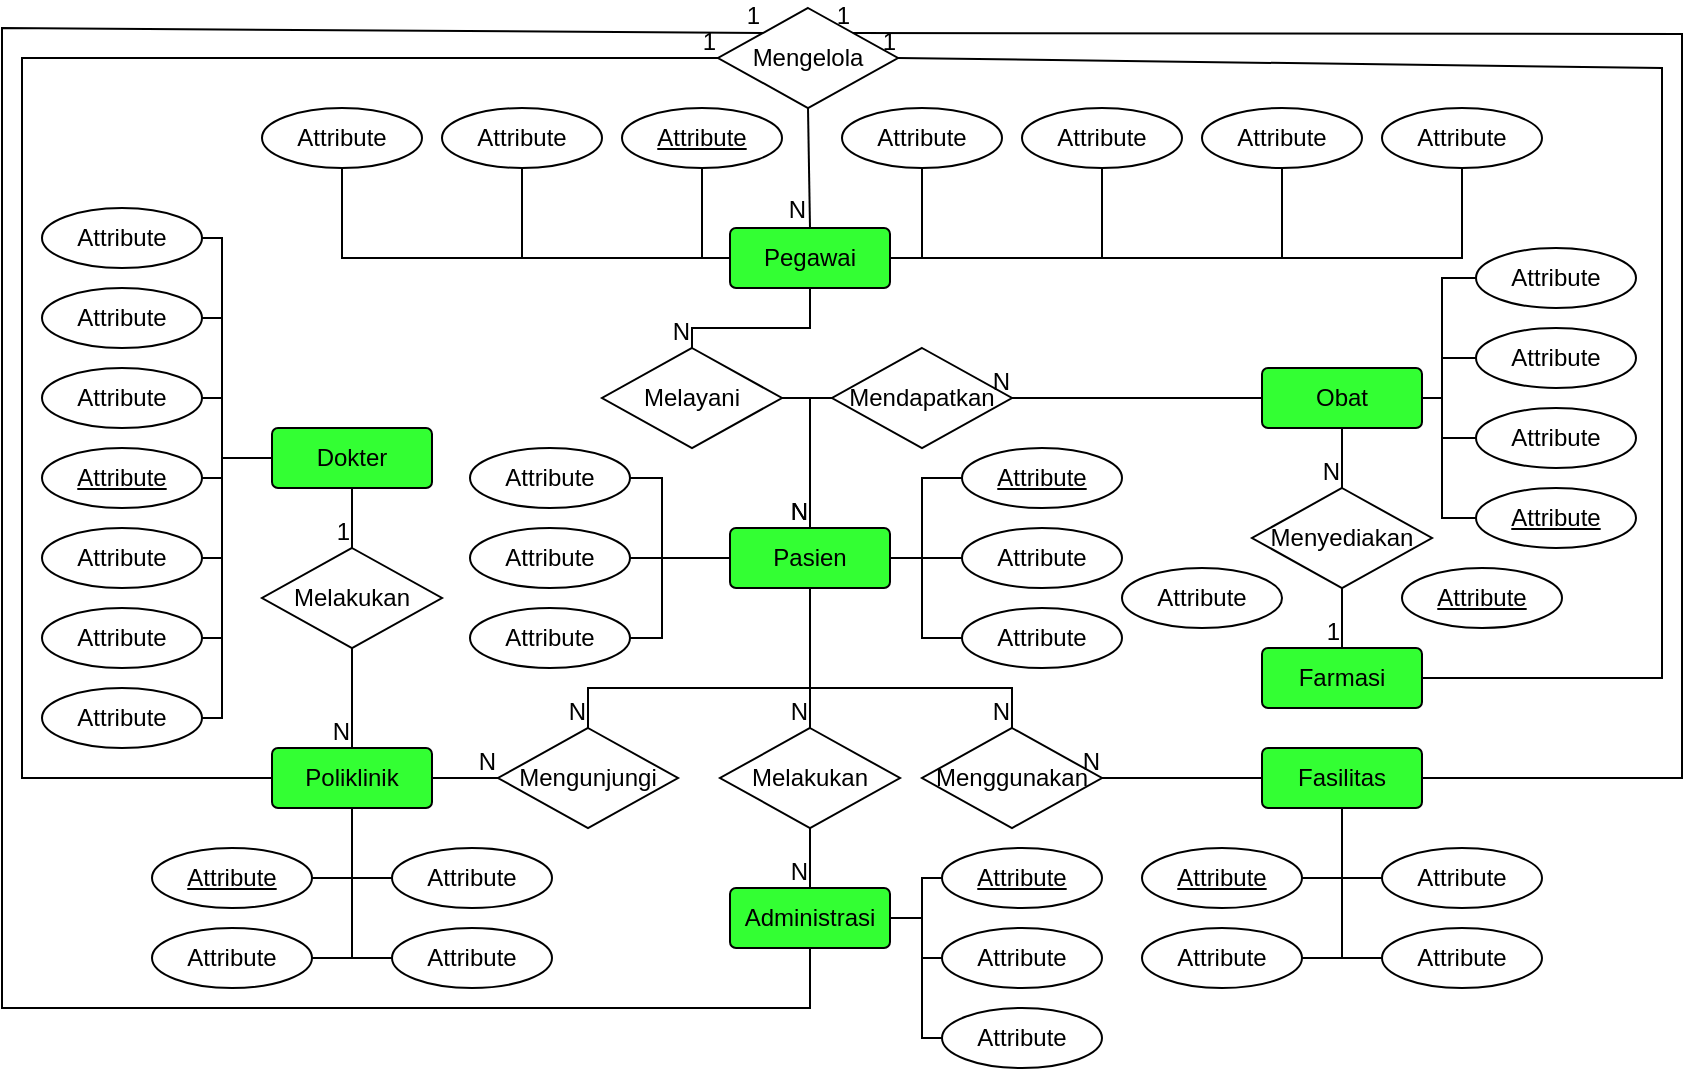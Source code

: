 <mxfile version="26.0.2">
  <diagram name="Halaman-1" id="hF6kQiKR3apISdms7EQg">
    <mxGraphModel dx="1216" dy="1708" grid="1" gridSize="10" guides="1" tooltips="1" connect="1" arrows="1" fold="1" page="1" pageScale="1" pageWidth="827" pageHeight="1169" math="0" shadow="0">
      <root>
        <mxCell id="0" />
        <mxCell id="1" parent="0" />
        <mxCell id="pL62GG7J2505InTliQbV-1" value="Pasien" style="rounded=1;arcSize=10;whiteSpace=wrap;html=1;align=center;fillColor=#33FF33;" parent="1" vertex="1">
          <mxGeometry x="374" y="-900" width="80" height="30" as="geometry" />
        </mxCell>
        <mxCell id="pL62GG7J2505InTliQbV-2" value="Administrasi" style="rounded=1;arcSize=10;whiteSpace=wrap;html=1;align=center;fillColor=#33FF33;" parent="1" vertex="1">
          <mxGeometry x="374" y="-720" width="80" height="30" as="geometry" />
        </mxCell>
        <mxCell id="pL62GG7J2505InTliQbV-3" value="Poliklinik" style="rounded=1;arcSize=10;whiteSpace=wrap;html=1;align=center;fillColor=#33FF33;" parent="1" vertex="1">
          <mxGeometry x="145" y="-790" width="80" height="30" as="geometry" />
        </mxCell>
        <mxCell id="pL62GG7J2505InTliQbV-4" value="Dokter" style="rounded=1;arcSize=10;whiteSpace=wrap;html=1;align=center;fillColor=#33FF33;" parent="1" vertex="1">
          <mxGeometry x="145" y="-950" width="80" height="30" as="geometry" />
        </mxCell>
        <mxCell id="pL62GG7J2505InTliQbV-5" value="Farmasi" style="rounded=1;arcSize=10;whiteSpace=wrap;html=1;align=center;fillColor=#33FF33;" parent="1" vertex="1">
          <mxGeometry x="640" y="-840" width="80" height="30" as="geometry" />
        </mxCell>
        <mxCell id="pL62GG7J2505InTliQbV-6" value="Obat" style="rounded=1;arcSize=10;whiteSpace=wrap;html=1;align=center;fillColor=#33FF33;" parent="1" vertex="1">
          <mxGeometry x="640" y="-980" width="80" height="30" as="geometry" />
        </mxCell>
        <mxCell id="pL62GG7J2505InTliQbV-7" value="Pegawai" style="rounded=1;arcSize=10;whiteSpace=wrap;html=1;align=center;fillColor=#33FF33;" parent="1" vertex="1">
          <mxGeometry x="374" y="-1050" width="80" height="30" as="geometry" />
        </mxCell>
        <mxCell id="pL62GG7J2505InTliQbV-8" value="Fasilitas" style="rounded=1;arcSize=10;whiteSpace=wrap;html=1;align=center;fillColor=#33FF33;" parent="1" vertex="1">
          <mxGeometry x="640" y="-790" width="80" height="30" as="geometry" />
        </mxCell>
        <mxCell id="8eHXAUedLKpR5EIVdrg8-1" value="Attribute" style="ellipse;whiteSpace=wrap;html=1;align=center;fontStyle=4;" vertex="1" parent="1">
          <mxGeometry x="490" y="-940" width="80" height="30" as="geometry" />
        </mxCell>
        <mxCell id="8eHXAUedLKpR5EIVdrg8-2" value="Attribute" style="ellipse;whiteSpace=wrap;html=1;align=center;" vertex="1" parent="1">
          <mxGeometry x="244" y="-900" width="80" height="30" as="geometry" />
        </mxCell>
        <mxCell id="8eHXAUedLKpR5EIVdrg8-3" value="Attribute" style="ellipse;whiteSpace=wrap;html=1;align=center;" vertex="1" parent="1">
          <mxGeometry x="244" y="-940" width="80" height="30" as="geometry" />
        </mxCell>
        <mxCell id="8eHXAUedLKpR5EIVdrg8-4" value="Attribute" style="ellipse;whiteSpace=wrap;html=1;align=center;" vertex="1" parent="1">
          <mxGeometry x="244" y="-860" width="80" height="30" as="geometry" />
        </mxCell>
        <mxCell id="8eHXAUedLKpR5EIVdrg8-5" value="Attribute" style="ellipse;whiteSpace=wrap;html=1;align=center;" vertex="1" parent="1">
          <mxGeometry x="490" y="-860" width="80" height="30" as="geometry" />
        </mxCell>
        <mxCell id="8eHXAUedLKpR5EIVdrg8-14" value="Melakukan" style="shape=rhombus;perimeter=rhombusPerimeter;whiteSpace=wrap;html=1;align=center;" vertex="1" parent="1">
          <mxGeometry x="369" y="-800" width="90" height="50" as="geometry" />
        </mxCell>
        <mxCell id="8eHXAUedLKpR5EIVdrg8-17" value="" style="endArrow=none;html=1;rounded=0;entryX=0.5;entryY=0;entryDx=0;entryDy=0;exitX=0.5;exitY=1;exitDx=0;exitDy=0;" edge="1" parent="1" source="pL62GG7J2505InTliQbV-1" target="8eHXAUedLKpR5EIVdrg8-14">
          <mxGeometry relative="1" as="geometry">
            <mxPoint x="254" y="-780" as="sourcePoint" />
            <mxPoint x="414" y="-780" as="targetPoint" />
          </mxGeometry>
        </mxCell>
        <mxCell id="8eHXAUedLKpR5EIVdrg8-18" value="N" style="resizable=0;html=1;whiteSpace=wrap;align=right;verticalAlign=bottom;" connectable="0" vertex="1" parent="8eHXAUedLKpR5EIVdrg8-17">
          <mxGeometry x="1" relative="1" as="geometry" />
        </mxCell>
        <mxCell id="8eHXAUedLKpR5EIVdrg8-19" value="" style="endArrow=none;html=1;rounded=0;entryX=0.5;entryY=0;entryDx=0;entryDy=0;exitX=0.5;exitY=1;exitDx=0;exitDy=0;" edge="1" parent="1" source="8eHXAUedLKpR5EIVdrg8-14" target="pL62GG7J2505InTliQbV-2">
          <mxGeometry relative="1" as="geometry">
            <mxPoint x="440" y="-740" as="sourcePoint" />
            <mxPoint x="414" y="-710" as="targetPoint" />
          </mxGeometry>
        </mxCell>
        <mxCell id="8eHXAUedLKpR5EIVdrg8-20" value="N" style="resizable=0;html=1;whiteSpace=wrap;align=right;verticalAlign=bottom;" connectable="0" vertex="1" parent="8eHXAUedLKpR5EIVdrg8-19">
          <mxGeometry x="1" relative="1" as="geometry" />
        </mxCell>
        <mxCell id="8eHXAUedLKpR5EIVdrg8-21" value="Attribute" style="ellipse;whiteSpace=wrap;html=1;align=center;fontStyle=4;" vertex="1" parent="1">
          <mxGeometry x="480" y="-740" width="80" height="30" as="geometry" />
        </mxCell>
        <mxCell id="8eHXAUedLKpR5EIVdrg8-22" value="Attribute" style="ellipse;whiteSpace=wrap;html=1;align=center;" vertex="1" parent="1">
          <mxGeometry x="480" y="-700" width="80" height="30" as="geometry" />
        </mxCell>
        <mxCell id="8eHXAUedLKpR5EIVdrg8-23" value="Attribute" style="ellipse;whiteSpace=wrap;html=1;align=center;" vertex="1" parent="1">
          <mxGeometry x="480" y="-660" width="80" height="30" as="geometry" />
        </mxCell>
        <mxCell id="8eHXAUedLKpR5EIVdrg8-24" value="" style="endArrow=none;html=1;rounded=0;exitX=1;exitY=0.5;exitDx=0;exitDy=0;entryX=0;entryY=0.5;entryDx=0;entryDy=0;" edge="1" parent="1" source="pL62GG7J2505InTliQbV-2" target="8eHXAUedLKpR5EIVdrg8-22">
          <mxGeometry relative="1" as="geometry">
            <mxPoint x="454" y="-700" as="sourcePoint" />
            <mxPoint x="470" y="-705" as="targetPoint" />
            <Array as="points">
              <mxPoint x="470" y="-705" />
              <mxPoint x="470" y="-685" />
            </Array>
          </mxGeometry>
        </mxCell>
        <mxCell id="8eHXAUedLKpR5EIVdrg8-27" value="Mendapatkan" style="shape=rhombus;perimeter=rhombusPerimeter;whiteSpace=wrap;html=1;align=center;" vertex="1" parent="1">
          <mxGeometry x="425" y="-990" width="90" height="50" as="geometry" />
        </mxCell>
        <mxCell id="8eHXAUedLKpR5EIVdrg8-30" value="Menyediakan" style="shape=rhombus;perimeter=rhombusPerimeter;whiteSpace=wrap;html=1;align=center;" vertex="1" parent="1">
          <mxGeometry x="635" y="-920" width="90" height="50" as="geometry" />
        </mxCell>
        <mxCell id="8eHXAUedLKpR5EIVdrg8-31" value="" style="endArrow=none;html=1;rounded=0;exitX=0;exitY=0.5;exitDx=0;exitDy=0;entryX=0.5;entryY=0;entryDx=0;entryDy=0;" edge="1" parent="1" source="8eHXAUedLKpR5EIVdrg8-27" target="pL62GG7J2505InTliQbV-1">
          <mxGeometry relative="1" as="geometry">
            <mxPoint x="565" y="-830" as="sourcePoint" />
            <mxPoint x="631" y="-990" as="targetPoint" />
            <Array as="points">
              <mxPoint x="414" y="-965" />
            </Array>
          </mxGeometry>
        </mxCell>
        <mxCell id="8eHXAUedLKpR5EIVdrg8-32" value="N" style="resizable=0;html=1;whiteSpace=wrap;align=right;verticalAlign=bottom;" connectable="0" vertex="1" parent="8eHXAUedLKpR5EIVdrg8-31">
          <mxGeometry x="1" relative="1" as="geometry" />
        </mxCell>
        <mxCell id="8eHXAUedLKpR5EIVdrg8-33" value="" style="endArrow=none;html=1;rounded=0;entryX=1;entryY=0.5;entryDx=0;entryDy=0;exitX=0;exitY=0.5;exitDx=0;exitDy=0;" edge="1" parent="1" source="pL62GG7J2505InTliQbV-6" target="8eHXAUedLKpR5EIVdrg8-27">
          <mxGeometry relative="1" as="geometry">
            <mxPoint x="575" y="-820" as="sourcePoint" />
            <mxPoint x="575" y="-780" as="targetPoint" />
          </mxGeometry>
        </mxCell>
        <mxCell id="8eHXAUedLKpR5EIVdrg8-34" value="N" style="resizable=0;html=1;whiteSpace=wrap;align=right;verticalAlign=bottom;" connectable="0" vertex="1" parent="8eHXAUedLKpR5EIVdrg8-33">
          <mxGeometry x="1" relative="1" as="geometry" />
        </mxCell>
        <mxCell id="8eHXAUedLKpR5EIVdrg8-37" value="" style="endArrow=none;html=1;rounded=0;exitX=0.5;exitY=1;exitDx=0;exitDy=0;entryX=0.5;entryY=0;entryDx=0;entryDy=0;" edge="1" parent="1" source="pL62GG7J2505InTliQbV-6" target="8eHXAUedLKpR5EIVdrg8-30">
          <mxGeometry relative="1" as="geometry">
            <mxPoint x="575" y="-1040" as="sourcePoint" />
            <mxPoint x="631" y="-1040" as="targetPoint" />
          </mxGeometry>
        </mxCell>
        <mxCell id="8eHXAUedLKpR5EIVdrg8-38" value="N" style="resizable=0;html=1;whiteSpace=wrap;align=right;verticalAlign=bottom;" connectable="0" vertex="1" parent="8eHXAUedLKpR5EIVdrg8-37">
          <mxGeometry x="1" relative="1" as="geometry" />
        </mxCell>
        <mxCell id="8eHXAUedLKpR5EIVdrg8-39" value="Menggunakan" style="shape=rhombus;perimeter=rhombusPerimeter;whiteSpace=wrap;html=1;align=center;" vertex="1" parent="1">
          <mxGeometry x="470" y="-800" width="90" height="50" as="geometry" />
        </mxCell>
        <mxCell id="8eHXAUedLKpR5EIVdrg8-40" value="Mengunjungi" style="shape=rhombus;perimeter=rhombusPerimeter;whiteSpace=wrap;html=1;align=center;" vertex="1" parent="1">
          <mxGeometry x="258" y="-800" width="90" height="50" as="geometry" />
        </mxCell>
        <mxCell id="8eHXAUedLKpR5EIVdrg8-41" value="" style="endArrow=none;html=1;rounded=0;entryX=0.5;entryY=0;entryDx=0;entryDy=0;exitX=0.5;exitY=1;exitDx=0;exitDy=0;" edge="1" parent="1" source="pL62GG7J2505InTliQbV-1" target="8eHXAUedLKpR5EIVdrg8-40">
          <mxGeometry relative="1" as="geometry">
            <mxPoint x="424" y="-860" as="sourcePoint" />
            <mxPoint x="424" y="-820" as="targetPoint" />
            <Array as="points">
              <mxPoint x="414" y="-820" />
              <mxPoint x="303" y="-820" />
            </Array>
          </mxGeometry>
        </mxCell>
        <mxCell id="8eHXAUedLKpR5EIVdrg8-42" value="N" style="resizable=0;html=1;whiteSpace=wrap;align=right;verticalAlign=bottom;" connectable="0" vertex="1" parent="8eHXAUedLKpR5EIVdrg8-41">
          <mxGeometry x="1" relative="1" as="geometry" />
        </mxCell>
        <mxCell id="8eHXAUedLKpR5EIVdrg8-43" value="" style="endArrow=none;html=1;rounded=0;entryX=0.5;entryY=0;entryDx=0;entryDy=0;exitX=0.5;exitY=1;exitDx=0;exitDy=0;" edge="1" parent="1" source="pL62GG7J2505InTliQbV-1" target="8eHXAUedLKpR5EIVdrg8-39">
          <mxGeometry relative="1" as="geometry">
            <mxPoint x="434" y="-850" as="sourcePoint" />
            <mxPoint x="434" y="-810" as="targetPoint" />
            <Array as="points">
              <mxPoint x="414" y="-820" />
              <mxPoint x="515" y="-820" />
            </Array>
          </mxGeometry>
        </mxCell>
        <mxCell id="8eHXAUedLKpR5EIVdrg8-44" value="N" style="resizable=0;html=1;whiteSpace=wrap;align=right;verticalAlign=bottom;" connectable="0" vertex="1" parent="8eHXAUedLKpR5EIVdrg8-43">
          <mxGeometry x="1" relative="1" as="geometry" />
        </mxCell>
        <mxCell id="8eHXAUedLKpR5EIVdrg8-45" value="" style="endArrow=none;html=1;rounded=0;exitX=1;exitY=0.5;exitDx=0;exitDy=0;entryX=0;entryY=0.5;entryDx=0;entryDy=0;" edge="1" parent="1" source="pL62GG7J2505InTliQbV-3" target="8eHXAUedLKpR5EIVdrg8-40">
          <mxGeometry relative="1" as="geometry">
            <mxPoint x="439" y="-810" as="sourcePoint" />
            <mxPoint x="245" y="-750" as="targetPoint" />
          </mxGeometry>
        </mxCell>
        <mxCell id="8eHXAUedLKpR5EIVdrg8-46" value="N" style="resizable=0;html=1;whiteSpace=wrap;align=right;verticalAlign=bottom;" connectable="0" vertex="1" parent="8eHXAUedLKpR5EIVdrg8-45">
          <mxGeometry x="1" relative="1" as="geometry" />
        </mxCell>
        <mxCell id="8eHXAUedLKpR5EIVdrg8-47" value="" style="endArrow=none;html=1;rounded=0;entryX=1;entryY=0.5;entryDx=0;entryDy=0;exitX=0;exitY=0.5;exitDx=0;exitDy=0;" edge="1" parent="1" source="pL62GG7J2505InTliQbV-8" target="8eHXAUedLKpR5EIVdrg8-39">
          <mxGeometry relative="1" as="geometry">
            <mxPoint x="575" y="-760" as="sourcePoint" />
            <mxPoint x="645" y="-750" as="targetPoint" />
          </mxGeometry>
        </mxCell>
        <mxCell id="8eHXAUedLKpR5EIVdrg8-48" value="N" style="resizable=0;html=1;whiteSpace=wrap;align=right;verticalAlign=bottom;" connectable="0" vertex="1" parent="8eHXAUedLKpR5EIVdrg8-47">
          <mxGeometry x="1" relative="1" as="geometry" />
        </mxCell>
        <mxCell id="8eHXAUedLKpR5EIVdrg8-49" value="Melakukan" style="shape=rhombus;perimeter=rhombusPerimeter;whiteSpace=wrap;html=1;align=center;" vertex="1" parent="1">
          <mxGeometry x="140" y="-890" width="90" height="50" as="geometry" />
        </mxCell>
        <mxCell id="8eHXAUedLKpR5EIVdrg8-50" value="" style="endArrow=none;html=1;rounded=0;exitX=0.5;exitY=1;exitDx=0;exitDy=0;entryX=0.5;entryY=0;entryDx=0;entryDy=0;" edge="1" parent="1" source="8eHXAUedLKpR5EIVdrg8-49" target="pL62GG7J2505InTliQbV-3">
          <mxGeometry relative="1" as="geometry">
            <mxPoint x="240" y="-795" as="sourcePoint" />
            <mxPoint x="273" y="-795" as="targetPoint" />
          </mxGeometry>
        </mxCell>
        <mxCell id="8eHXAUedLKpR5EIVdrg8-51" value="N" style="resizable=0;html=1;whiteSpace=wrap;align=right;verticalAlign=bottom;" connectable="0" vertex="1" parent="8eHXAUedLKpR5EIVdrg8-50">
          <mxGeometry x="1" relative="1" as="geometry" />
        </mxCell>
        <mxCell id="8eHXAUedLKpR5EIVdrg8-52" value="" style="endArrow=none;html=1;rounded=0;exitX=0.5;exitY=1;exitDx=0;exitDy=0;entryX=0.5;entryY=0;entryDx=0;entryDy=0;" edge="1" parent="1" source="pL62GG7J2505InTliQbV-4" target="8eHXAUedLKpR5EIVdrg8-49">
          <mxGeometry relative="1" as="geometry">
            <mxPoint x="360" y="-830" as="sourcePoint" />
            <mxPoint x="520" y="-830" as="targetPoint" />
          </mxGeometry>
        </mxCell>
        <mxCell id="8eHXAUedLKpR5EIVdrg8-53" value="1" style="resizable=0;html=1;whiteSpace=wrap;align=right;verticalAlign=bottom;" connectable="0" vertex="1" parent="8eHXAUedLKpR5EIVdrg8-52">
          <mxGeometry x="1" relative="1" as="geometry" />
        </mxCell>
        <mxCell id="8eHXAUedLKpR5EIVdrg8-54" value="" style="endArrow=none;html=1;rounded=0;exitX=0.5;exitY=1;exitDx=0;exitDy=0;entryX=0.5;entryY=0;entryDx=0;entryDy=0;" edge="1" parent="1" source="8eHXAUedLKpR5EIVdrg8-30" target="pL62GG7J2505InTliQbV-5">
          <mxGeometry relative="1" as="geometry">
            <mxPoint x="341" y="-880" as="sourcePoint" />
            <mxPoint x="341" y="-850" as="targetPoint" />
          </mxGeometry>
        </mxCell>
        <mxCell id="8eHXAUedLKpR5EIVdrg8-55" value="1" style="resizable=0;html=1;whiteSpace=wrap;align=right;verticalAlign=bottom;" connectable="0" vertex="1" parent="8eHXAUedLKpR5EIVdrg8-54">
          <mxGeometry x="1" relative="1" as="geometry" />
        </mxCell>
        <mxCell id="8eHXAUedLKpR5EIVdrg8-56" value="Melayani" style="shape=rhombus;perimeter=rhombusPerimeter;whiteSpace=wrap;html=1;align=center;" vertex="1" parent="1">
          <mxGeometry x="310" y="-990" width="90" height="50" as="geometry" />
        </mxCell>
        <mxCell id="8eHXAUedLKpR5EIVdrg8-57" value="Mengelola" style="shape=rhombus;perimeter=rhombusPerimeter;whiteSpace=wrap;html=1;align=center;" vertex="1" parent="1">
          <mxGeometry x="368" y="-1160" width="90" height="50" as="geometry" />
        </mxCell>
        <mxCell id="8eHXAUedLKpR5EIVdrg8-63" value="" style="endArrow=none;html=1;rounded=0;exitX=1;exitY=0.5;exitDx=0;exitDy=0;entryX=0.5;entryY=0;entryDx=0;entryDy=0;" edge="1" parent="1" source="8eHXAUedLKpR5EIVdrg8-56" target="pL62GG7J2505InTliQbV-1">
          <mxGeometry relative="1" as="geometry">
            <mxPoint x="543" y="-952" as="sourcePoint" />
            <mxPoint x="464" y="-890" as="targetPoint" />
            <Array as="points">
              <mxPoint x="414" y="-965" />
              <mxPoint x="414" y="-920" />
            </Array>
          </mxGeometry>
        </mxCell>
        <mxCell id="8eHXAUedLKpR5EIVdrg8-64" value="N" style="resizable=0;html=1;whiteSpace=wrap;align=right;verticalAlign=bottom;" connectable="0" vertex="1" parent="8eHXAUedLKpR5EIVdrg8-63">
          <mxGeometry x="1" relative="1" as="geometry" />
        </mxCell>
        <mxCell id="8eHXAUedLKpR5EIVdrg8-65" value="" style="endArrow=none;html=1;rounded=0;exitX=0.5;exitY=1;exitDx=0;exitDy=0;entryX=0.5;entryY=0;entryDx=0;entryDy=0;" edge="1" parent="1" source="pL62GG7J2505InTliQbV-7" target="8eHXAUedLKpR5EIVdrg8-56">
          <mxGeometry relative="1" as="geometry">
            <mxPoint x="553" y="-942" as="sourcePoint" />
            <mxPoint x="474" y="-880" as="targetPoint" />
            <Array as="points">
              <mxPoint x="414" y="-1000" />
              <mxPoint x="355" y="-1000" />
            </Array>
          </mxGeometry>
        </mxCell>
        <mxCell id="8eHXAUedLKpR5EIVdrg8-66" value="N" style="resizable=0;html=1;whiteSpace=wrap;align=right;verticalAlign=bottom;" connectable="0" vertex="1" parent="8eHXAUedLKpR5EIVdrg8-65">
          <mxGeometry x="1" relative="1" as="geometry" />
        </mxCell>
        <mxCell id="8eHXAUedLKpR5EIVdrg8-67" value="" style="endArrow=none;html=1;rounded=0;entryX=0;entryY=0.5;entryDx=0;entryDy=0;exitX=0;exitY=0.5;exitDx=0;exitDy=0;" edge="1" parent="1" source="pL62GG7J2505InTliQbV-3" target="8eHXAUedLKpR5EIVdrg8-57">
          <mxGeometry relative="1" as="geometry">
            <mxPoint x="140" y="-740" as="sourcePoint" />
            <mxPoint x="510" y="-1070" as="targetPoint" />
            <Array as="points">
              <mxPoint x="20" y="-775" />
              <mxPoint x="20" y="-1135" />
            </Array>
          </mxGeometry>
        </mxCell>
        <mxCell id="8eHXAUedLKpR5EIVdrg8-68" value="1" style="resizable=0;html=1;whiteSpace=wrap;align=right;verticalAlign=bottom;" connectable="0" vertex="1" parent="8eHXAUedLKpR5EIVdrg8-67">
          <mxGeometry x="1" relative="1" as="geometry" />
        </mxCell>
        <mxCell id="8eHXAUedLKpR5EIVdrg8-69" value="" style="endArrow=none;html=1;rounded=0;entryX=1;entryY=0.5;entryDx=0;entryDy=0;exitX=1;exitY=0.5;exitDx=0;exitDy=0;" edge="1" parent="1" source="pL62GG7J2505InTliQbV-5" target="8eHXAUedLKpR5EIVdrg8-57">
          <mxGeometry relative="1" as="geometry">
            <mxPoint x="740" y="-820" as="sourcePoint" />
            <mxPoint x="195" y="-880" as="targetPoint" />
            <Array as="points">
              <mxPoint x="840" y="-825" />
              <mxPoint x="840" y="-1130" />
            </Array>
          </mxGeometry>
        </mxCell>
        <mxCell id="8eHXAUedLKpR5EIVdrg8-70" value="1" style="resizable=0;html=1;whiteSpace=wrap;align=right;verticalAlign=bottom;" connectable="0" vertex="1" parent="8eHXAUedLKpR5EIVdrg8-69">
          <mxGeometry x="1" relative="1" as="geometry" />
        </mxCell>
        <mxCell id="8eHXAUedLKpR5EIVdrg8-71" value="" style="endArrow=none;html=1;rounded=0;entryX=0;entryY=0;entryDx=0;entryDy=0;exitX=0.5;exitY=1;exitDx=0;exitDy=0;" edge="1" parent="1" source="pL62GG7J2505InTliQbV-2" target="8eHXAUedLKpR5EIVdrg8-57">
          <mxGeometry relative="1" as="geometry">
            <mxPoint x="100" y="-750" as="sourcePoint" />
            <mxPoint x="195" y="-880" as="targetPoint" />
            <Array as="points">
              <mxPoint x="414" y="-660" />
              <mxPoint x="10" y="-660" />
              <mxPoint x="10" y="-1150" />
            </Array>
          </mxGeometry>
        </mxCell>
        <mxCell id="8eHXAUedLKpR5EIVdrg8-72" value="1" style="resizable=0;html=1;whiteSpace=wrap;align=right;verticalAlign=bottom;" connectable="0" vertex="1" parent="8eHXAUedLKpR5EIVdrg8-71">
          <mxGeometry x="1" relative="1" as="geometry" />
        </mxCell>
        <mxCell id="8eHXAUedLKpR5EIVdrg8-73" value="" style="endArrow=none;html=1;rounded=0;exitX=1;exitY=0.5;exitDx=0;exitDy=0;entryX=1;entryY=0;entryDx=0;entryDy=0;" edge="1" parent="1" source="pL62GG7J2505InTliQbV-8" target="8eHXAUedLKpR5EIVdrg8-57">
          <mxGeometry relative="1" as="geometry">
            <mxPoint x="195" y="-910" as="sourcePoint" />
            <mxPoint x="195" y="-880" as="targetPoint" />
            <Array as="points">
              <mxPoint x="850" y="-775" />
              <mxPoint x="850" y="-1147" />
            </Array>
          </mxGeometry>
        </mxCell>
        <mxCell id="8eHXAUedLKpR5EIVdrg8-74" value="1" style="resizable=0;html=1;whiteSpace=wrap;align=right;verticalAlign=bottom;" connectable="0" vertex="1" parent="8eHXAUedLKpR5EIVdrg8-73">
          <mxGeometry x="1" relative="1" as="geometry" />
        </mxCell>
        <mxCell id="8eHXAUedLKpR5EIVdrg8-75" value="" style="endArrow=none;html=1;rounded=0;exitX=0.5;exitY=1;exitDx=0;exitDy=0;entryX=0.5;entryY=0;entryDx=0;entryDy=0;" edge="1" parent="1" source="8eHXAUedLKpR5EIVdrg8-57" target="pL62GG7J2505InTliQbV-7">
          <mxGeometry relative="1" as="geometry">
            <mxPoint x="384" y="-1010" as="sourcePoint" />
            <mxPoint x="330" y="-973" as="targetPoint" />
          </mxGeometry>
        </mxCell>
        <mxCell id="8eHXAUedLKpR5EIVdrg8-76" value="N" style="resizable=0;html=1;whiteSpace=wrap;align=right;verticalAlign=bottom;" connectable="0" vertex="1" parent="8eHXAUedLKpR5EIVdrg8-75">
          <mxGeometry x="1" relative="1" as="geometry" />
        </mxCell>
        <mxCell id="8eHXAUedLKpR5EIVdrg8-77" value="Attribute" style="ellipse;whiteSpace=wrap;html=1;align=center;fontStyle=4;" vertex="1" parent="1">
          <mxGeometry x="710" y="-880" width="80" height="30" as="geometry" />
        </mxCell>
        <mxCell id="8eHXAUedLKpR5EIVdrg8-78" value="Attribute" style="ellipse;whiteSpace=wrap;html=1;align=center;" vertex="1" parent="1">
          <mxGeometry x="570" y="-880" width="80" height="30" as="geometry" />
        </mxCell>
        <mxCell id="8eHXAUedLKpR5EIVdrg8-83" value="Attribute" style="ellipse;whiteSpace=wrap;html=1;align=center;fontStyle=4;" vertex="1" parent="1">
          <mxGeometry x="30" y="-940" width="80" height="30" as="geometry" />
        </mxCell>
        <mxCell id="8eHXAUedLKpR5EIVdrg8-85" value="Attribute" style="ellipse;whiteSpace=wrap;html=1;align=center;" vertex="1" parent="1">
          <mxGeometry x="30" y="-980" width="80" height="30" as="geometry" />
        </mxCell>
        <mxCell id="8eHXAUedLKpR5EIVdrg8-86" value="Attribute" style="ellipse;whiteSpace=wrap;html=1;align=center;" vertex="1" parent="1">
          <mxGeometry x="30" y="-860" width="80" height="30" as="geometry" />
        </mxCell>
        <mxCell id="8eHXAUedLKpR5EIVdrg8-87" value="Attribute" style="ellipse;whiteSpace=wrap;html=1;align=center;" vertex="1" parent="1">
          <mxGeometry x="490" y="-900" width="80" height="30" as="geometry" />
        </mxCell>
        <mxCell id="8eHXAUedLKpR5EIVdrg8-90" value="Attribute" style="ellipse;whiteSpace=wrap;html=1;align=center;" vertex="1" parent="1">
          <mxGeometry x="30" y="-1020" width="80" height="30" as="geometry" />
        </mxCell>
        <mxCell id="8eHXAUedLKpR5EIVdrg8-91" value="Attribute" style="ellipse;whiteSpace=wrap;html=1;align=center;" vertex="1" parent="1">
          <mxGeometry x="30" y="-820" width="80" height="30" as="geometry" />
        </mxCell>
        <mxCell id="8eHXAUedLKpR5EIVdrg8-92" value="Attribute" style="ellipse;whiteSpace=wrap;html=1;align=center;" vertex="1" parent="1">
          <mxGeometry x="30" y="-1060" width="80" height="30" as="geometry" />
        </mxCell>
        <mxCell id="8eHXAUedLKpR5EIVdrg8-93" value="Attribute" style="ellipse;whiteSpace=wrap;html=1;align=center;" vertex="1" parent="1">
          <mxGeometry x="30" y="-900" width="80" height="30" as="geometry" />
        </mxCell>
        <mxCell id="8eHXAUedLKpR5EIVdrg8-101" value="Attribute" style="ellipse;whiteSpace=wrap;html=1;align=center;fontStyle=4;" vertex="1" parent="1">
          <mxGeometry x="320" y="-1110" width="80" height="30" as="geometry" />
        </mxCell>
        <mxCell id="8eHXAUedLKpR5EIVdrg8-102" value="Attribute" style="ellipse;whiteSpace=wrap;html=1;align=center;" vertex="1" parent="1">
          <mxGeometry x="230" y="-1110" width="80" height="30" as="geometry" />
        </mxCell>
        <mxCell id="8eHXAUedLKpR5EIVdrg8-103" value="Attribute" style="ellipse;whiteSpace=wrap;html=1;align=center;" vertex="1" parent="1">
          <mxGeometry x="430" y="-1110" width="80" height="30" as="geometry" />
        </mxCell>
        <mxCell id="8eHXAUedLKpR5EIVdrg8-104" value="Attribute" style="ellipse;whiteSpace=wrap;html=1;align=center;" vertex="1" parent="1">
          <mxGeometry x="610" y="-1110" width="80" height="30" as="geometry" />
        </mxCell>
        <mxCell id="8eHXAUedLKpR5EIVdrg8-105" value="Attribute" style="ellipse;whiteSpace=wrap;html=1;align=center;" vertex="1" parent="1">
          <mxGeometry x="700" y="-1110" width="80" height="30" as="geometry" />
        </mxCell>
        <mxCell id="8eHXAUedLKpR5EIVdrg8-107" value="Attribute" style="ellipse;whiteSpace=wrap;html=1;align=center;" vertex="1" parent="1">
          <mxGeometry x="520" y="-1110" width="80" height="30" as="geometry" />
        </mxCell>
        <mxCell id="8eHXAUedLKpR5EIVdrg8-108" value="Attribute" style="ellipse;whiteSpace=wrap;html=1;align=center;" vertex="1" parent="1">
          <mxGeometry x="140" y="-1110" width="80" height="30" as="geometry" />
        </mxCell>
        <mxCell id="8eHXAUedLKpR5EIVdrg8-109" value="Attribute" style="ellipse;whiteSpace=wrap;html=1;align=center;fontStyle=4;" vertex="1" parent="1">
          <mxGeometry x="747" y="-920" width="80" height="30" as="geometry" />
        </mxCell>
        <mxCell id="8eHXAUedLKpR5EIVdrg8-110" value="Attribute" style="ellipse;whiteSpace=wrap;html=1;align=center;" vertex="1" parent="1">
          <mxGeometry x="747" y="-960" width="80" height="30" as="geometry" />
        </mxCell>
        <mxCell id="8eHXAUedLKpR5EIVdrg8-111" value="Attribute" style="ellipse;whiteSpace=wrap;html=1;align=center;" vertex="1" parent="1">
          <mxGeometry x="747" y="-1000" width="80" height="30" as="geometry" />
        </mxCell>
        <mxCell id="8eHXAUedLKpR5EIVdrg8-112" value="Attribute" style="ellipse;whiteSpace=wrap;html=1;align=center;" vertex="1" parent="1">
          <mxGeometry x="747" y="-1040" width="80" height="30" as="geometry" />
        </mxCell>
        <mxCell id="8eHXAUedLKpR5EIVdrg8-114" value="Attribute" style="ellipse;whiteSpace=wrap;html=1;align=center;fontStyle=4;" vertex="1" parent="1">
          <mxGeometry x="85" y="-740" width="80" height="30" as="geometry" />
        </mxCell>
        <mxCell id="8eHXAUedLKpR5EIVdrg8-115" value="Attribute" style="ellipse;whiteSpace=wrap;html=1;align=center;" vertex="1" parent="1">
          <mxGeometry x="205" y="-740" width="80" height="30" as="geometry" />
        </mxCell>
        <mxCell id="8eHXAUedLKpR5EIVdrg8-116" value="Attribute" style="ellipse;whiteSpace=wrap;html=1;align=center;" vertex="1" parent="1">
          <mxGeometry x="205" y="-700" width="80" height="30" as="geometry" />
        </mxCell>
        <mxCell id="8eHXAUedLKpR5EIVdrg8-117" value="Attribute" style="ellipse;whiteSpace=wrap;html=1;align=center;" vertex="1" parent="1">
          <mxGeometry x="85" y="-700" width="80" height="30" as="geometry" />
        </mxCell>
        <mxCell id="8eHXAUedLKpR5EIVdrg8-119" value="" style="endArrow=none;html=1;rounded=0;exitX=1;exitY=0.5;exitDx=0;exitDy=0;entryX=0.5;entryY=1;entryDx=0;entryDy=0;" edge="1" parent="1" source="8eHXAUedLKpR5EIVdrg8-117" target="pL62GG7J2505InTliQbV-3">
          <mxGeometry relative="1" as="geometry">
            <mxPoint x="155" y="-835" as="sourcePoint" />
            <mxPoint x="185" y="-780" as="targetPoint" />
            <Array as="points">
              <mxPoint x="185" y="-685" />
            </Array>
          </mxGeometry>
        </mxCell>
        <mxCell id="8eHXAUedLKpR5EIVdrg8-120" value="" style="endArrow=none;html=1;rounded=0;exitX=1;exitY=0.5;exitDx=0;exitDy=0;entryX=0.5;entryY=1;entryDx=0;entryDy=0;" edge="1" parent="1" source="8eHXAUedLKpR5EIVdrg8-114" target="pL62GG7J2505InTliQbV-3">
          <mxGeometry relative="1" as="geometry">
            <mxPoint x="175" y="-675" as="sourcePoint" />
            <mxPoint x="100" y="-760" as="targetPoint" />
            <Array as="points">
              <mxPoint x="185" y="-725" />
            </Array>
          </mxGeometry>
        </mxCell>
        <mxCell id="8eHXAUedLKpR5EIVdrg8-121" value="" style="endArrow=none;html=1;rounded=0;exitX=0;exitY=0.5;exitDx=0;exitDy=0;entryX=0.5;entryY=1;entryDx=0;entryDy=0;" edge="1" parent="1" source="8eHXAUedLKpR5EIVdrg8-115" target="pL62GG7J2505InTliQbV-3">
          <mxGeometry relative="1" as="geometry">
            <mxPoint x="175" y="-715" as="sourcePoint" />
            <mxPoint x="240" y="-760" as="targetPoint" />
            <Array as="points">
              <mxPoint x="185" y="-725" />
            </Array>
          </mxGeometry>
        </mxCell>
        <mxCell id="8eHXAUedLKpR5EIVdrg8-122" value="" style="endArrow=none;html=1;rounded=0;exitX=0;exitY=0.5;exitDx=0;exitDy=0;entryX=0.5;entryY=1;entryDx=0;entryDy=0;" edge="1" parent="1" source="8eHXAUedLKpR5EIVdrg8-116" target="pL62GG7J2505InTliQbV-3">
          <mxGeometry relative="1" as="geometry">
            <mxPoint x="175" y="-675" as="sourcePoint" />
            <mxPoint x="205" y="-750" as="targetPoint" />
            <Array as="points">
              <mxPoint x="185" y="-685" />
            </Array>
          </mxGeometry>
        </mxCell>
        <mxCell id="8eHXAUedLKpR5EIVdrg8-123" value="" style="endArrow=none;html=1;rounded=0;exitX=1;exitY=0.5;exitDx=0;exitDy=0;entryX=0;entryY=0.5;entryDx=0;entryDy=0;" edge="1" parent="1" source="pL62GG7J2505InTliQbV-2" target="8eHXAUedLKpR5EIVdrg8-23">
          <mxGeometry relative="1" as="geometry">
            <mxPoint x="464" y="-695" as="sourcePoint" />
            <mxPoint x="490" y="-675" as="targetPoint" />
            <Array as="points">
              <mxPoint x="470" y="-705" />
              <mxPoint x="470" y="-645" />
            </Array>
          </mxGeometry>
        </mxCell>
        <mxCell id="8eHXAUedLKpR5EIVdrg8-124" value="" style="endArrow=none;html=1;rounded=0;exitX=1;exitY=0.5;exitDx=0;exitDy=0;entryX=0;entryY=0.5;entryDx=0;entryDy=0;" edge="1" parent="1" source="pL62GG7J2505InTliQbV-2" target="8eHXAUedLKpR5EIVdrg8-21">
          <mxGeometry relative="1" as="geometry">
            <mxPoint x="474" y="-685" as="sourcePoint" />
            <mxPoint x="500" y="-665" as="targetPoint" />
            <Array as="points">
              <mxPoint x="470" y="-705" />
              <mxPoint x="470" y="-725" />
            </Array>
          </mxGeometry>
        </mxCell>
        <mxCell id="8eHXAUedLKpR5EIVdrg8-134" value="" style="endArrow=none;html=1;rounded=0;exitX=1;exitY=0.5;exitDx=0;exitDy=0;entryX=0.5;entryY=1;entryDx=0;entryDy=0;" edge="1" source="8eHXAUedLKpR5EIVdrg8-141" parent="1">
          <mxGeometry relative="1" as="geometry">
            <mxPoint x="650" y="-835" as="sourcePoint" />
            <mxPoint x="680" y="-760" as="targetPoint" />
            <Array as="points">
              <mxPoint x="680" y="-685" />
            </Array>
          </mxGeometry>
        </mxCell>
        <mxCell id="8eHXAUedLKpR5EIVdrg8-135" value="" style="endArrow=none;html=1;rounded=0;exitX=1;exitY=0.5;exitDx=0;exitDy=0;entryX=0.5;entryY=1;entryDx=0;entryDy=0;" edge="1" source="8eHXAUedLKpR5EIVdrg8-138" parent="1">
          <mxGeometry relative="1" as="geometry">
            <mxPoint x="670" y="-675" as="sourcePoint" />
            <mxPoint x="680" y="-760" as="targetPoint" />
            <Array as="points">
              <mxPoint x="680" y="-725" />
            </Array>
          </mxGeometry>
        </mxCell>
        <mxCell id="8eHXAUedLKpR5EIVdrg8-136" value="" style="endArrow=none;html=1;rounded=0;exitX=0;exitY=0.5;exitDx=0;exitDy=0;entryX=0.5;entryY=1;entryDx=0;entryDy=0;" edge="1" source="8eHXAUedLKpR5EIVdrg8-139" parent="1">
          <mxGeometry relative="1" as="geometry">
            <mxPoint x="670" y="-715" as="sourcePoint" />
            <mxPoint x="680" y="-760" as="targetPoint" />
            <Array as="points">
              <mxPoint x="680" y="-725" />
            </Array>
          </mxGeometry>
        </mxCell>
        <mxCell id="8eHXAUedLKpR5EIVdrg8-137" value="" style="endArrow=none;html=1;rounded=0;exitX=0;exitY=0.5;exitDx=0;exitDy=0;entryX=0.5;entryY=1;entryDx=0;entryDy=0;" edge="1" source="8eHXAUedLKpR5EIVdrg8-140" parent="1">
          <mxGeometry relative="1" as="geometry">
            <mxPoint x="670" y="-675" as="sourcePoint" />
            <mxPoint x="680" y="-760" as="targetPoint" />
            <Array as="points">
              <mxPoint x="680" y="-685" />
            </Array>
          </mxGeometry>
        </mxCell>
        <mxCell id="8eHXAUedLKpR5EIVdrg8-138" value="Attribute" style="ellipse;whiteSpace=wrap;html=1;align=center;fontStyle=4;" vertex="1" parent="1">
          <mxGeometry x="580" y="-740" width="80" height="30" as="geometry" />
        </mxCell>
        <mxCell id="8eHXAUedLKpR5EIVdrg8-139" value="Attribute" style="ellipse;whiteSpace=wrap;html=1;align=center;" vertex="1" parent="1">
          <mxGeometry x="700" y="-740" width="80" height="30" as="geometry" />
        </mxCell>
        <mxCell id="8eHXAUedLKpR5EIVdrg8-140" value="Attribute" style="ellipse;whiteSpace=wrap;html=1;align=center;" vertex="1" parent="1">
          <mxGeometry x="700" y="-700" width="80" height="30" as="geometry" />
        </mxCell>
        <mxCell id="8eHXAUedLKpR5EIVdrg8-141" value="Attribute" style="ellipse;whiteSpace=wrap;html=1;align=center;" vertex="1" parent="1">
          <mxGeometry x="580" y="-700" width="80" height="30" as="geometry" />
        </mxCell>
        <mxCell id="8eHXAUedLKpR5EIVdrg8-146" value="" style="endArrow=none;html=1;rounded=0;exitX=1;exitY=0.5;exitDx=0;exitDy=0;entryX=0;entryY=0.5;entryDx=0;entryDy=0;" edge="1" parent="1" source="8eHXAUedLKpR5EIVdrg8-3" target="pL62GG7J2505InTliQbV-1">
          <mxGeometry relative="1" as="geometry">
            <mxPoint x="440" y="-880" as="sourcePoint" />
            <mxPoint x="600" y="-880" as="targetPoint" />
            <Array as="points">
              <mxPoint x="340" y="-925" />
              <mxPoint x="340" y="-885" />
            </Array>
          </mxGeometry>
        </mxCell>
        <mxCell id="8eHXAUedLKpR5EIVdrg8-147" value="" style="endArrow=none;html=1;rounded=0;exitX=1;exitY=0.5;exitDx=0;exitDy=0;entryX=0;entryY=0.5;entryDx=0;entryDy=0;" edge="1" parent="1" source="8eHXAUedLKpR5EIVdrg8-4" target="pL62GG7J2505InTliQbV-1">
          <mxGeometry relative="1" as="geometry">
            <mxPoint x="334" y="-915" as="sourcePoint" />
            <mxPoint x="384" y="-875" as="targetPoint" />
            <Array as="points">
              <mxPoint x="340" y="-845" />
              <mxPoint x="340" y="-885" />
            </Array>
          </mxGeometry>
        </mxCell>
        <mxCell id="8eHXAUedLKpR5EIVdrg8-148" value="" style="endArrow=none;html=1;rounded=0;exitX=1;exitY=0.5;exitDx=0;exitDy=0;entryX=0;entryY=0.5;entryDx=0;entryDy=0;" edge="1" parent="1" source="8eHXAUedLKpR5EIVdrg8-2" target="pL62GG7J2505InTliQbV-1">
          <mxGeometry relative="1" as="geometry">
            <mxPoint x="344" y="-905" as="sourcePoint" />
            <mxPoint x="394" y="-865" as="targetPoint" />
          </mxGeometry>
        </mxCell>
        <mxCell id="8eHXAUedLKpR5EIVdrg8-150" value="" style="endArrow=none;html=1;rounded=0;exitX=1;exitY=0.5;exitDx=0;exitDy=0;entryX=0;entryY=0.5;entryDx=0;entryDy=0;" edge="1" parent="1" source="pL62GG7J2505InTliQbV-1" target="8eHXAUedLKpR5EIVdrg8-1">
          <mxGeometry relative="1" as="geometry">
            <mxPoint x="334" y="-875" as="sourcePoint" />
            <mxPoint x="384" y="-875" as="targetPoint" />
            <Array as="points">
              <mxPoint x="470" y="-885" />
              <mxPoint x="470" y="-925" />
            </Array>
          </mxGeometry>
        </mxCell>
        <mxCell id="8eHXAUedLKpR5EIVdrg8-151" value="" style="endArrow=none;html=1;rounded=0;exitX=0;exitY=0.5;exitDx=0;exitDy=0;entryX=1;entryY=0.5;entryDx=0;entryDy=0;" edge="1" parent="1" source="8eHXAUedLKpR5EIVdrg8-87" target="pL62GG7J2505InTliQbV-1">
          <mxGeometry relative="1" as="geometry">
            <mxPoint x="334" y="-875" as="sourcePoint" />
            <mxPoint x="384" y="-875" as="targetPoint" />
          </mxGeometry>
        </mxCell>
        <mxCell id="8eHXAUedLKpR5EIVdrg8-152" value="" style="endArrow=none;html=1;rounded=0;exitX=0;exitY=0.5;exitDx=0;exitDy=0;entryX=1;entryY=0.5;entryDx=0;entryDy=0;" edge="1" parent="1" source="8eHXAUedLKpR5EIVdrg8-5" target="pL62GG7J2505InTliQbV-1">
          <mxGeometry relative="1" as="geometry">
            <mxPoint x="500" y="-875" as="sourcePoint" />
            <mxPoint x="464" y="-875" as="targetPoint" />
            <Array as="points">
              <mxPoint x="470" y="-845" />
              <mxPoint x="470" y="-885" />
            </Array>
          </mxGeometry>
        </mxCell>
        <mxCell id="8eHXAUedLKpR5EIVdrg8-153" value="" style="endArrow=none;html=1;rounded=0;exitX=1;exitY=0.5;exitDx=0;exitDy=0;entryX=0;entryY=0.5;entryDx=0;entryDy=0;" edge="1" parent="1" source="8eHXAUedLKpR5EIVdrg8-92" target="pL62GG7J2505InTliQbV-4">
          <mxGeometry relative="1" as="geometry">
            <mxPoint x="334" y="-875" as="sourcePoint" />
            <mxPoint x="384" y="-875" as="targetPoint" />
            <Array as="points">
              <mxPoint x="120" y="-1045" />
              <mxPoint x="120" y="-935" />
            </Array>
          </mxGeometry>
        </mxCell>
        <mxCell id="8eHXAUedLKpR5EIVdrg8-154" value="" style="endArrow=none;html=1;rounded=0;exitX=1;exitY=0.5;exitDx=0;exitDy=0;entryX=0;entryY=0.5;entryDx=0;entryDy=0;" edge="1" parent="1" source="8eHXAUedLKpR5EIVdrg8-85" target="pL62GG7J2505InTliQbV-4">
          <mxGeometry relative="1" as="geometry">
            <mxPoint x="120" y="-1035" as="sourcePoint" />
            <mxPoint x="140" y="-940" as="targetPoint" />
            <Array as="points">
              <mxPoint x="120" y="-965" />
              <mxPoint x="120" y="-935" />
            </Array>
          </mxGeometry>
        </mxCell>
        <mxCell id="8eHXAUedLKpR5EIVdrg8-155" value="" style="endArrow=none;html=1;rounded=0;exitX=1;exitY=0.5;exitDx=0;exitDy=0;entryX=0;entryY=0.5;entryDx=0;entryDy=0;" edge="1" parent="1" source="8eHXAUedLKpR5EIVdrg8-83" target="pL62GG7J2505InTliQbV-4">
          <mxGeometry relative="1" as="geometry">
            <mxPoint x="130" y="-1025" as="sourcePoint" />
            <mxPoint x="165" y="-915" as="targetPoint" />
            <Array as="points">
              <mxPoint x="120" y="-925" />
              <mxPoint x="120" y="-935" />
            </Array>
          </mxGeometry>
        </mxCell>
        <mxCell id="8eHXAUedLKpR5EIVdrg8-156" value="" style="endArrow=none;html=1;rounded=0;exitX=1;exitY=0.5;exitDx=0;exitDy=0;entryX=0;entryY=0.5;entryDx=0;entryDy=0;" edge="1" parent="1" source="8eHXAUedLKpR5EIVdrg8-90" target="pL62GG7J2505InTliQbV-4">
          <mxGeometry relative="1" as="geometry">
            <mxPoint x="140" y="-1015" as="sourcePoint" />
            <mxPoint x="175" y="-905" as="targetPoint" />
            <Array as="points">
              <mxPoint x="120" y="-1005" />
              <mxPoint x="120" y="-935" />
            </Array>
          </mxGeometry>
        </mxCell>
        <mxCell id="8eHXAUedLKpR5EIVdrg8-157" value="" style="endArrow=none;html=1;rounded=0;exitX=1;exitY=0.5;exitDx=0;exitDy=0;entryX=0;entryY=0.5;entryDx=0;entryDy=0;" edge="1" parent="1" source="8eHXAUedLKpR5EIVdrg8-93" target="pL62GG7J2505InTliQbV-4">
          <mxGeometry relative="1" as="geometry">
            <mxPoint x="120" y="-915" as="sourcePoint" />
            <mxPoint x="155" y="-925" as="targetPoint" />
            <Array as="points">
              <mxPoint x="120" y="-885" />
              <mxPoint x="120" y="-935" />
            </Array>
          </mxGeometry>
        </mxCell>
        <mxCell id="8eHXAUedLKpR5EIVdrg8-158" value="" style="endArrow=none;html=1;rounded=0;exitX=1;exitY=0.5;exitDx=0;exitDy=0;entryX=0;entryY=0.5;entryDx=0;entryDy=0;" edge="1" parent="1" source="8eHXAUedLKpR5EIVdrg8-86" target="pL62GG7J2505InTliQbV-4">
          <mxGeometry relative="1" as="geometry">
            <mxPoint x="130" y="-905" as="sourcePoint" />
            <mxPoint x="165" y="-915" as="targetPoint" />
            <Array as="points">
              <mxPoint x="120" y="-845" />
              <mxPoint x="120" y="-935" />
            </Array>
          </mxGeometry>
        </mxCell>
        <mxCell id="8eHXAUedLKpR5EIVdrg8-159" value="" style="endArrow=none;html=1;rounded=0;exitX=1;exitY=0.5;exitDx=0;exitDy=0;entryX=0;entryY=0.5;entryDx=0;entryDy=0;" edge="1" parent="1" source="8eHXAUedLKpR5EIVdrg8-91" target="pL62GG7J2505InTliQbV-4">
          <mxGeometry relative="1" as="geometry">
            <mxPoint x="140" y="-895" as="sourcePoint" />
            <mxPoint x="175" y="-905" as="targetPoint" />
            <Array as="points">
              <mxPoint x="120" y="-805" />
              <mxPoint x="120" y="-935" />
            </Array>
          </mxGeometry>
        </mxCell>
        <mxCell id="8eHXAUedLKpR5EIVdrg8-160" value="" style="endArrow=none;html=1;rounded=0;exitX=0.5;exitY=1;exitDx=0;exitDy=0;entryX=0;entryY=0.5;entryDx=0;entryDy=0;" edge="1" parent="1" source="8eHXAUedLKpR5EIVdrg8-108" target="pL62GG7J2505InTliQbV-7">
          <mxGeometry relative="1" as="geometry">
            <mxPoint x="400" y="-990" as="sourcePoint" />
            <mxPoint x="220" y="-1040" as="targetPoint" />
            <Array as="points">
              <mxPoint x="180" y="-1035" />
            </Array>
          </mxGeometry>
        </mxCell>
        <mxCell id="8eHXAUedLKpR5EIVdrg8-161" value="" style="endArrow=none;html=1;rounded=0;exitX=0;exitY=0.5;exitDx=0;exitDy=0;entryX=0.5;entryY=1;entryDx=0;entryDy=0;" edge="1" parent="1" source="pL62GG7J2505InTliQbV-7" target="8eHXAUedLKpR5EIVdrg8-102">
          <mxGeometry relative="1" as="geometry">
            <mxPoint x="190" y="-1070" as="sourcePoint" />
            <mxPoint x="230" y="-1030" as="targetPoint" />
            <Array as="points">
              <mxPoint x="270" y="-1035" />
            </Array>
          </mxGeometry>
        </mxCell>
        <mxCell id="8eHXAUedLKpR5EIVdrg8-162" value="" style="endArrow=none;html=1;rounded=0;exitX=0.5;exitY=1;exitDx=0;exitDy=0;entryX=0;entryY=0.5;entryDx=0;entryDy=0;" edge="1" parent="1" source="8eHXAUedLKpR5EIVdrg8-101" target="pL62GG7J2505InTliQbV-7">
          <mxGeometry relative="1" as="geometry">
            <mxPoint x="200" y="-1060" as="sourcePoint" />
            <mxPoint x="240" y="-1020" as="targetPoint" />
            <Array as="points">
              <mxPoint x="360" y="-1035" />
            </Array>
          </mxGeometry>
        </mxCell>
        <mxCell id="8eHXAUedLKpR5EIVdrg8-163" value="" style="endArrow=none;html=1;rounded=0;exitX=0.5;exitY=1;exitDx=0;exitDy=0;entryX=1;entryY=0.5;entryDx=0;entryDy=0;" edge="1" parent="1" source="8eHXAUedLKpR5EIVdrg8-103" target="pL62GG7J2505InTliQbV-7">
          <mxGeometry relative="1" as="geometry">
            <mxPoint x="470" y="-1070" as="sourcePoint" />
            <mxPoint x="250" y="-1010" as="targetPoint" />
            <Array as="points">
              <mxPoint x="470" y="-1035" />
            </Array>
          </mxGeometry>
        </mxCell>
        <mxCell id="8eHXAUedLKpR5EIVdrg8-164" value="" style="endArrow=none;html=1;rounded=0;exitX=0.5;exitY=1;exitDx=0;exitDy=0;entryX=1;entryY=0.5;entryDx=0;entryDy=0;" edge="1" parent="1" source="8eHXAUedLKpR5EIVdrg8-107" target="pL62GG7J2505InTliQbV-7">
          <mxGeometry relative="1" as="geometry">
            <mxPoint x="220" y="-1040" as="sourcePoint" />
            <mxPoint x="260" y="-1000" as="targetPoint" />
            <Array as="points">
              <mxPoint x="560" y="-1035" />
            </Array>
          </mxGeometry>
        </mxCell>
        <mxCell id="8eHXAUedLKpR5EIVdrg8-165" value="" style="endArrow=none;html=1;rounded=0;exitX=0.5;exitY=1;exitDx=0;exitDy=0;entryX=1;entryY=0.5;entryDx=0;entryDy=0;" edge="1" parent="1" source="8eHXAUedLKpR5EIVdrg8-104" target="pL62GG7J2505InTliQbV-7">
          <mxGeometry relative="1" as="geometry">
            <mxPoint x="230" y="-1030" as="sourcePoint" />
            <mxPoint x="270" y="-990" as="targetPoint" />
            <Array as="points">
              <mxPoint x="650" y="-1035" />
            </Array>
          </mxGeometry>
        </mxCell>
        <mxCell id="8eHXAUedLKpR5EIVdrg8-166" value="" style="endArrow=none;html=1;rounded=0;exitX=0.5;exitY=1;exitDx=0;exitDy=0;entryX=1;entryY=0.5;entryDx=0;entryDy=0;" edge="1" parent="1" source="8eHXAUedLKpR5EIVdrg8-105" target="pL62GG7J2505InTliQbV-7">
          <mxGeometry relative="1" as="geometry">
            <mxPoint x="240" y="-1020" as="sourcePoint" />
            <mxPoint x="280" y="-980" as="targetPoint" />
            <Array as="points">
              <mxPoint x="740" y="-1035" />
            </Array>
          </mxGeometry>
        </mxCell>
        <mxCell id="8eHXAUedLKpR5EIVdrg8-167" value="" style="endArrow=none;html=1;rounded=0;exitX=1;exitY=0.5;exitDx=0;exitDy=0;entryX=0;entryY=0.5;entryDx=0;entryDy=0;" edge="1" parent="1" source="pL62GG7J2505InTliQbV-6" target="8eHXAUedLKpR5EIVdrg8-112">
          <mxGeometry relative="1" as="geometry">
            <mxPoint x="550" y="-1020" as="sourcePoint" />
            <mxPoint x="710" y="-1020" as="targetPoint" />
            <Array as="points">
              <mxPoint x="730" y="-965" />
              <mxPoint x="730" y="-1025" />
            </Array>
          </mxGeometry>
        </mxCell>
        <mxCell id="8eHXAUedLKpR5EIVdrg8-168" value="" style="endArrow=none;html=1;rounded=0;exitX=1;exitY=0.5;exitDx=0;exitDy=0;entryX=0;entryY=0.5;entryDx=0;entryDy=0;" edge="1" parent="1" source="pL62GG7J2505InTliQbV-6" target="8eHXAUedLKpR5EIVdrg8-111">
          <mxGeometry relative="1" as="geometry">
            <mxPoint x="730" y="-955" as="sourcePoint" />
            <mxPoint x="757" y="-1015" as="targetPoint" />
            <Array as="points">
              <mxPoint x="730" y="-965" />
              <mxPoint x="730" y="-985" />
            </Array>
          </mxGeometry>
        </mxCell>
        <mxCell id="8eHXAUedLKpR5EIVdrg8-169" value="" style="endArrow=none;html=1;rounded=0;exitX=1;exitY=0.5;exitDx=0;exitDy=0;entryX=0;entryY=0.5;entryDx=0;entryDy=0;" edge="1" parent="1" source="pL62GG7J2505InTliQbV-6" target="8eHXAUedLKpR5EIVdrg8-110">
          <mxGeometry relative="1" as="geometry">
            <mxPoint x="740" y="-945" as="sourcePoint" />
            <mxPoint x="767" y="-1005" as="targetPoint" />
            <Array as="points">
              <mxPoint x="730" y="-965" />
              <mxPoint x="730" y="-945" />
            </Array>
          </mxGeometry>
        </mxCell>
        <mxCell id="8eHXAUedLKpR5EIVdrg8-170" value="" style="endArrow=none;html=1;rounded=0;exitX=1;exitY=0.5;exitDx=0;exitDy=0;entryX=0;entryY=0.5;entryDx=0;entryDy=0;" edge="1" parent="1" source="pL62GG7J2505InTliQbV-6" target="8eHXAUedLKpR5EIVdrg8-109">
          <mxGeometry relative="1" as="geometry">
            <mxPoint x="750" y="-935" as="sourcePoint" />
            <mxPoint x="777" y="-995" as="targetPoint" />
            <Array as="points">
              <mxPoint x="730" y="-965" />
              <mxPoint x="730" y="-905" />
            </Array>
          </mxGeometry>
        </mxCell>
      </root>
    </mxGraphModel>
  </diagram>
</mxfile>
